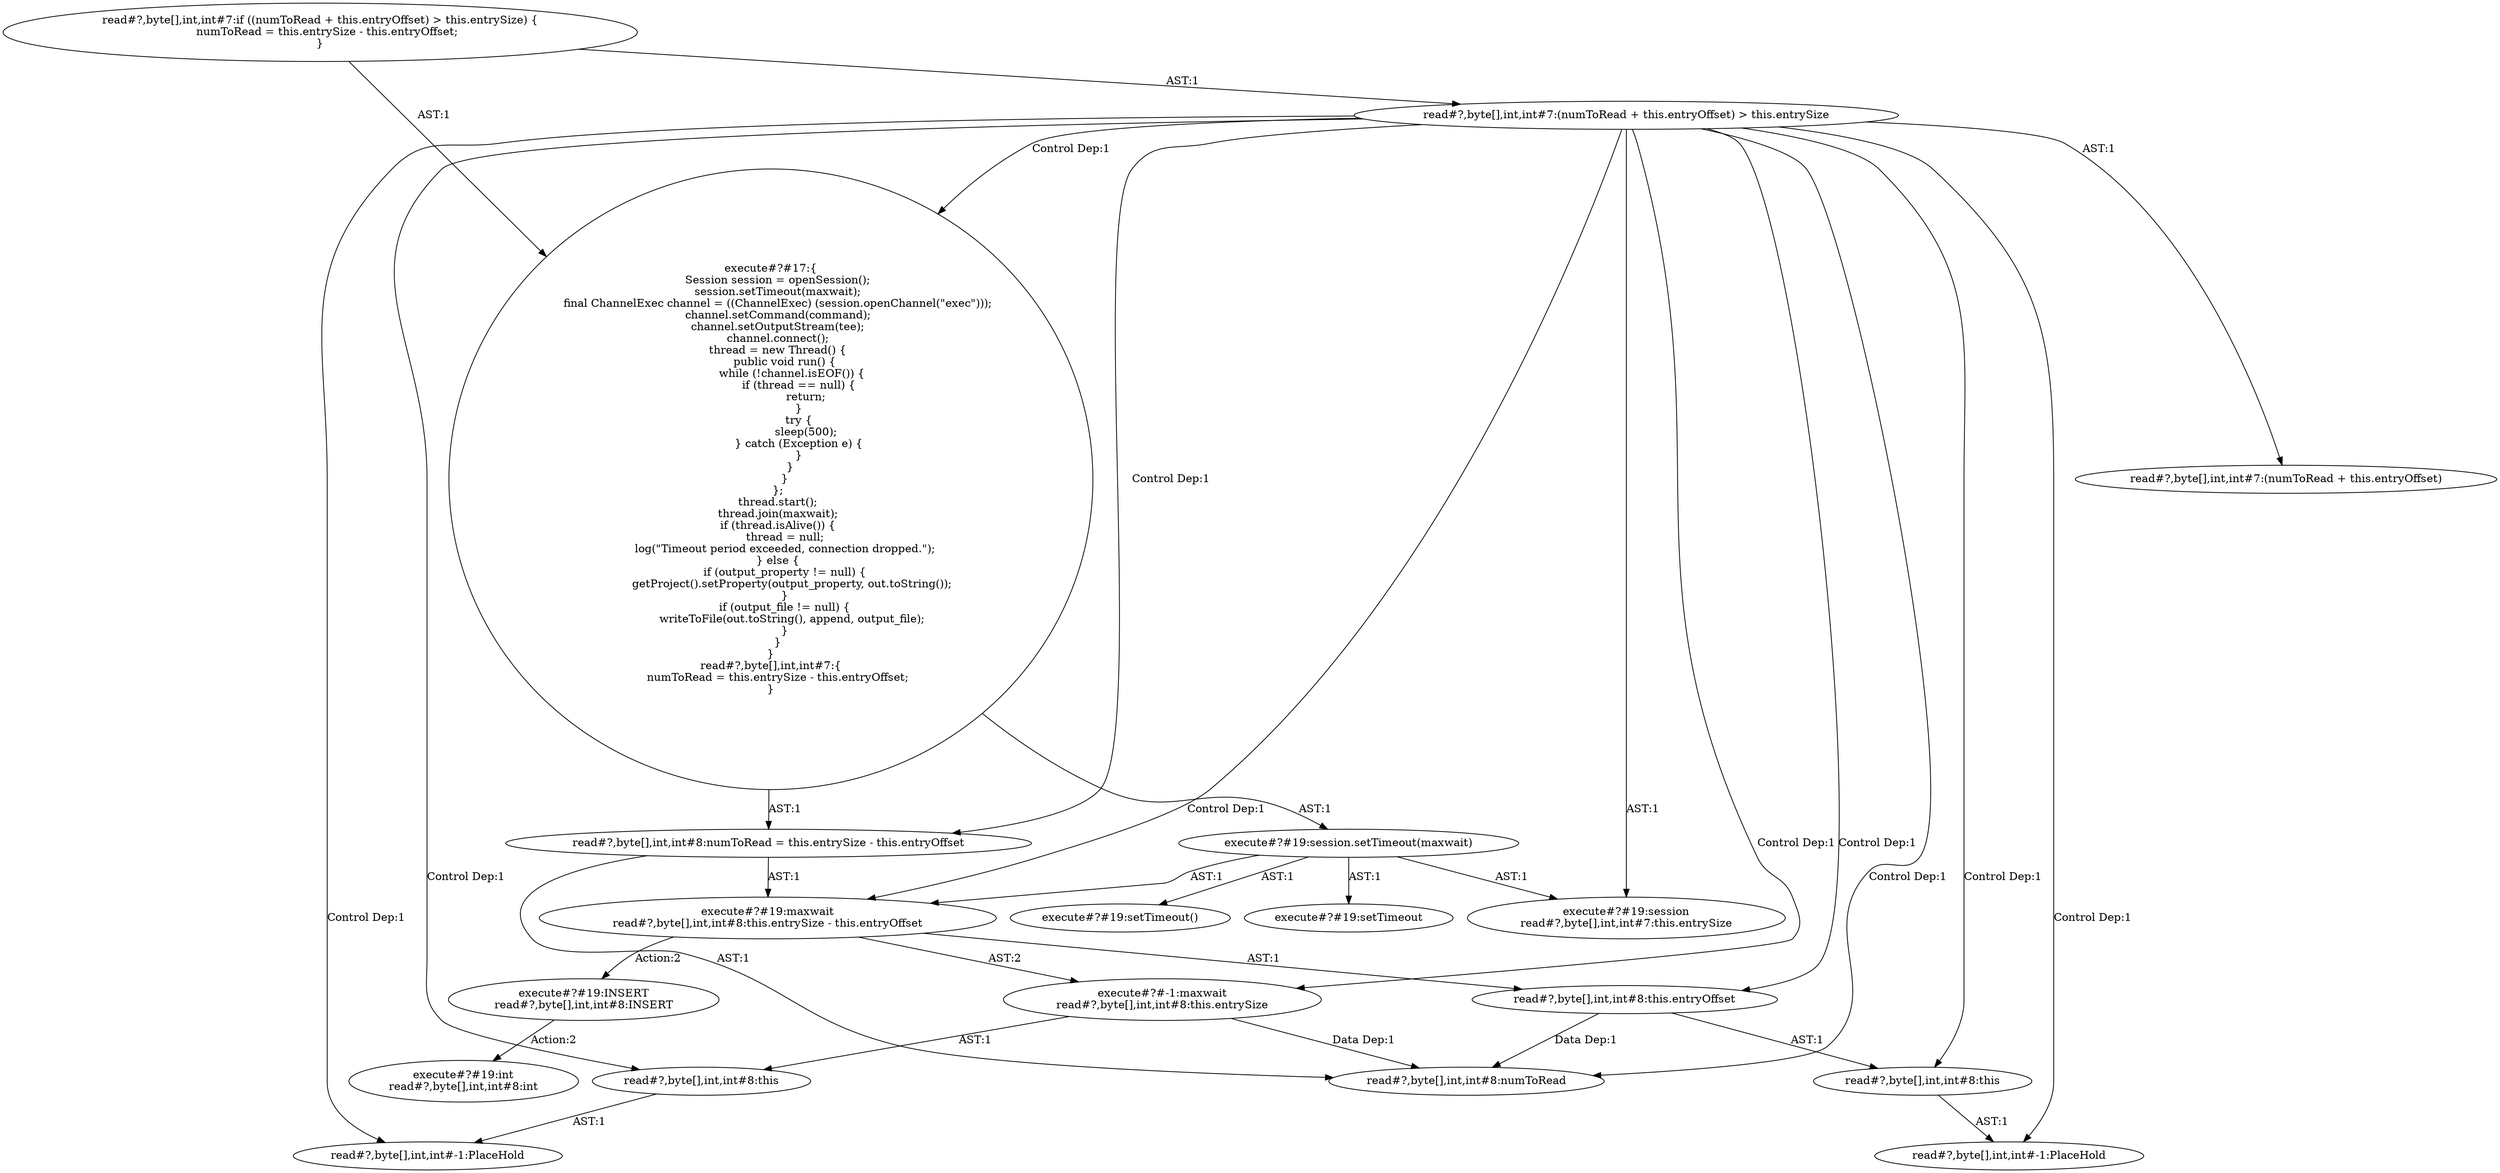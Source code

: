 digraph "Pattern" {
0 [label="execute#?#19:INSERT
read#?,byte[],int,int#8:INSERT" shape=ellipse]
1 [label="execute#?#19:maxwait
read#?,byte[],int,int#8:this.entrySize - this.entryOffset" shape=ellipse]
2 [label="execute#?#19:session.setTimeout(maxwait)" shape=ellipse]
3 [label="execute#?#17:\{
    Session session = openSession();
    session.setTimeout(maxwait);
    final ChannelExec channel = ((ChannelExec) (session.openChannel(\"exec\")));
    channel.setCommand(command);
    channel.setOutputStream(tee);
    channel.connect();
    thread = new Thread() \{
        public void run() \{
            while (!channel.isEOF()) \{
                if (thread == null) \{
                    return;
                \}
                try \{
                    sleep(500);
                \} catch (Exception e) \{
                \}
            \} 
        \}
    \};
    thread.start();
    thread.join(maxwait);
    if (thread.isAlive()) \{
        thread = null;
        log(\"Timeout period exceeded, connection dropped.\");
    \} else \{
        if (output_property != null) \{
            getProject().setProperty(output_property, out.toString());
        \}
        if (output_file != null) \{
            writeToFile(out.toString(), append, output_file);
        \}
    \}
\}
read#?,byte[],int,int#7:\{
    numToRead = this.entrySize - this.entryOffset;
\}" shape=ellipse]
4 [label="execute#?#19:setTimeout" shape=ellipse]
5 [label="execute#?#19:session
read#?,byte[],int,int#7:this.entrySize" shape=ellipse]
6 [label="execute#?#19:setTimeout()" shape=ellipse]
7 [label="execute#?#-1:maxwait
read#?,byte[],int,int#8:this.entrySize" shape=ellipse]
8 [label="execute#?#19:int
read#?,byte[],int,int#8:int" shape=ellipse]
9 [label="read#?,byte[],int,int#7:(numToRead + this.entryOffset) > this.entrySize" shape=ellipse]
10 [label="read#?,byte[],int,int#7:if ((numToRead + this.entryOffset) > this.entrySize) \{
    numToRead = this.entrySize - this.entryOffset;
\}" shape=ellipse]
11 [label="read#?,byte[],int,int#-1:PlaceHold" shape=ellipse]
12 [label="read#?,byte[],int,int#7:(numToRead + this.entryOffset)" shape=ellipse]
13 [label="read#?,byte[],int,int#8:numToRead = this.entrySize - this.entryOffset" shape=ellipse]
14 [label="read#?,byte[],int,int#8:this" shape=ellipse]
15 [label="read#?,byte[],int,int#8:this" shape=ellipse]
16 [label="read#?,byte[],int,int#-1:PlaceHold" shape=ellipse]
17 [label="read#?,byte[],int,int#8:numToRead" shape=ellipse]
18 [label="read#?,byte[],int,int#8:this.entryOffset" shape=ellipse]
0 -> 8 [label="Action:2"];
1 -> 0 [label="Action:2"];
1 -> 7 [label="AST:2"];
1 -> 18 [label="AST:1"];
2 -> 1 [label="AST:1"];
2 -> 4 [label="AST:1"];
2 -> 5 [label="AST:1"];
2 -> 6 [label="AST:1"];
3 -> 2 [label="AST:1"];
3 -> 13 [label="AST:1"];
7 -> 14 [label="AST:1"];
7 -> 17 [label="Data Dep:1"];
9 -> 12 [label="AST:1"];
9 -> 5 [label="AST:1"];
9 -> 3 [label="Control Dep:1"];
9 -> 13 [label="Control Dep:1"];
9 -> 17 [label="Control Dep:1"];
9 -> 1 [label="Control Dep:1"];
9 -> 7 [label="Control Dep:1"];
9 -> 14 [label="Control Dep:1"];
9 -> 11 [label="Control Dep:1"];
9 -> 18 [label="Control Dep:1"];
9 -> 15 [label="Control Dep:1"];
9 -> 16 [label="Control Dep:1"];
10 -> 9 [label="AST:1"];
10 -> 3 [label="AST:1"];
13 -> 17 [label="AST:1"];
13 -> 1 [label="AST:1"];
14 -> 11 [label="AST:1"];
15 -> 16 [label="AST:1"];
18 -> 15 [label="AST:1"];
18 -> 17 [label="Data Dep:1"];
}